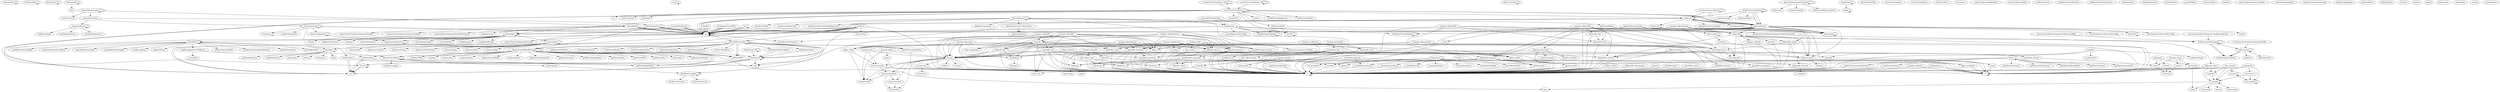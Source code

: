 /* Created by mdot for Matlab */
digraph m2html {
  IDiscreteFilter -> IDiscreteFilter;
  ILowPassFilter -> ILowPassFilter;
  IdentityFilter -> IdentityFilter;
  PIDcontroller -> PIDcontroller;
  PIDcontroller -> sizes;
  Const -> Const;
  getMappingFromIniFile -> run;
  getMappingFromIniFile -> run;
  getMappingFromIniFile -> run;
  getPlotDataNfitModel -> y;
  LowlevTauCtrlCalibrator_Proc -> LowlevTauCtrlCalibrator_Proc;
  LowlevTauCtrlCalibrator_Proc -> LowlevTauCtrlCalibrator;
  LowlevTauCtrlCalibrator_SM -> LowlevTauCtrlCalibrator_SM;
  LowlevTauCtrlCalibrator_SM -> LowlevTauCtrlCalibrator;
  RateThread_CB -> RateThread_CB;
  RateThread_CB -> RateThread;
  plotterThreadUpdateFcn -> y;
  AccelerometersCalibrator -> AccelerometersCalibrator;
  AccelerometersCalibrator -> calibrateSensors;
  AccelerometersCalibrator -> Calibrator;
  AccelerometersCalibrator -> calibrateSensors;
  AccelerometersCalibrator -> calibrateSensors;
  calibrateSensors -> run;
  calibrateSensors -> run;
  calibrateSensors -> run;
  calibrateSensors -> SensorsData;
  calibrateSensors -> accelerometersCalibratorDevConfig;
  calibrateSensors -> ellipsoid_im2ex;
  calibrateSensors -> ellipsoidfit;
  AcqSensorDataAccessor -> AcqSensorDataAccessor;
  CalibrationContextBuilder -> CalibrationContextBuilder;
  Calibrator -> calibrateSensors;
  Calibrator -> Calibrator;
  Calibrator -> getJointNamesFromUIidxes;
  Calibrator -> getOrAcquireData;
  Calibrator -> run;
  Calibrator -> runCalibratorOrDiagnosis;
  Calibrator -> calibrateSensors;
  Calibrator -> calibrateSensors;
  Calibrator -> run;
  Calibrator -> run;
  Calibrator -> SingletonP;
  run -> runCalibratorOrDiagnosis;
  Connection -> Connection;
  DataBase -> DataBase;
  DataBase -> build;
  DataBase -> getElemRowIdxList;
  DataBase -> getMultiPropList;
  DataBase -> getPropList;
  DataBase -> setProp;
  DataBase -> setPropList;
  DiagPlotFiguresHandler -> DiagPlotFiguresHandler;
  FilterContext -> FilterContext;
  FilterContext -> tuneFilter;
  tuneFilter -> sgolayfilt;
  GridGenerator -> GridGenerator;
  GridGenerator -> buildGrid;
  GridGenerator -> getMeasTagsFromPaths;
  GridGenerator -> getPathOnGrid;
  GridGenerator -> getMeasTagsFromPaths;
  GridGeneratorWOsuspend -> GridGenerator;
  GridGeneratorWOsuspend -> getMeasTagsFromPaths;
  GridGeneratorWOsuspend -> GridGeneratorWOsuspend;
  GridGeneratorWOsuspend -> getMeasTagsFromPaths;
  Init -> run;
  Init -> Init;
  Init -> run;
  Init -> run;
  JointEncodersCalibrator -> calibrateSensors;
  JointEncodersCalibrator -> Calibrator;
  JointEncodersCalibrator -> JointEncodersCalibrator;
  JointEncodersCalibrator -> calibrateSensors;
  JointEncodersCalibrator -> getOptimConfig;
  JointEncodersCalibrator -> plotJointsOffsets;
  JointEncodersCalibrator -> calibrateSensors;
  calibrateSensors -> CalibrationContextBuilder;
  calibrateSensors -> run;
  calibrateSensors -> run;
  calibrateSensors -> run;
  calibrateSensors -> SensorsData;
  calibrateSensors -> nDimGrid;
  calibrateSensors -> jointEncodersCalibratorDevConfig;
  calibrateSensors -> lengths;
  JointMotorCoupling -> JointMotorCoupling;
  JointMotorCoupling -> getMotorsFromList;
  JointMotorCoupling -> getPartsFromList;
  JointsDbase -> DataBase;
  JointsDbase -> JointsDbase;
  JointsDbase -> getAxesIdxesFromCtrlBoard;
  JointsDbase -> getCpldJointSharingIdx;
  JointsDbase -> getCpldMotorSharingIdx;
  JointsDbase -> getJMcouplingFromCtrlBoard;
  JointsDbase -> getJMcouplings;
  JointsDbase -> getJointNames;
  JointsDbase -> getJointsMaxCalibDq0;
  JointsDbase -> getMotorGearboxRatioNfullscale;
  JointsDbase -> getPartFromMotors;
  JointsDbase -> getTotalJointDoF;
  JointsDbase -> setAllJointsMaxCalibDq0;
  getJMcouplingFromCtrlBoard -> RemoteControlBoard;
  getJMcouplingFromCtrlBoard -> concatMap;
  LowlevTauCtrlCalibrator -> calibrateSensors;
  LowlevTauCtrlCalibrator -> Calibrator;
  LowlevTauCtrlCalibrator -> run;
  LowlevTauCtrlCalibrator -> calibrateSensors;
  LowlevTauCtrlCalibrator -> LowlevTauCtrlCalibrator;
  LowlevTauCtrlCalibrator -> acquire;
  LowlevTauCtrlCalibrator -> buildDataLoadingParams;
  LowlevTauCtrlCalibrator -> calibrateSensors;
  LowlevTauCtrlCalibrator -> defStatesFromDesc;
  LowlevTauCtrlCalibrator -> fit;
  LowlevTauCtrlCalibrator -> nextGroupTrans;
  LowlevTauCtrlCalibrator -> plotModel;
  LowlevTauCtrlCalibrator -> plotTrainingData;
  LowlevTauCtrlCalibrator -> promptUser;
  LowlevTauCtrlCalibrator -> run;
  LowlevTauCtrlCalibrator -> savePlot;
  LowlevTauCtrlCalibrator -> start;
  LowlevTauCtrlCalibrator -> run;
  LowlevTauCtrlCalibrator -> start;
  LowlevTauCtrlCalibrator -> RobotModel;
  calibrateSensors -> SensorsData;
  plotTrainingData -> DiagPlotFiguresHandler;
  plotTrainingData -> savePlot;
  plotTrainingData -> SensorsData;
  run -> run;
  run -> run;
  run -> run;
  run -> lowLevTauCtrlCalibratorDevConfig;
  savePlot -> savePlot;
  MotionSequencer -> run;
  MotionSequencer -> run;
  MotionSequencer -> MotionSequencer;
  MotionSequencer -> run;
  MotionSequencer -> seqMap2runner;
  MotionSequencer -> RemoteControlBoardRemapper;
  run -> AcqSensorDataAccessor;
  run -> MotorPWMcontroller;
  run -> waitMotionDone;
  MotorPWMcontroller -> plotterThreadUpdateFcn;
  MotorPWMcontroller -> JointMotorCoupling;
  MotorPWMcontroller -> start;
  MotorPWMcontroller -> MotorPWMcontroller;
  MotorPWMcontroller -> ctrllerThreadStartFcn;
  MotorPWMcontroller -> ctrllerThreadStopFcn;
  MotorPWMcontroller -> ctrllerThreadUpdateFcn;
  MotorPWMcontroller -> plotterThreadStartFcn;
  MotorPWMcontroller -> plotterThreadStopFcn;
  MotorPWMcontroller -> plotterThreadUpdateFcn;
  MotorPWMcontroller -> runPwmEmulPosCtrlMode;
  MotorPWMcontroller -> runRealtimePlotter;
  MotorPWMcontroller -> setMotorPWM;
  MotorPWMcontroller -> start;
  MotorPWMcontroller -> stop;
  MotorPWMcontroller -> switchCtrlledMotor;
  MotorPWMcontroller -> RateThread;
  MotorPWMcontroller -> RemoteControlBoardRemapper;
  MotorPWMcontroller -> setMotorPWM;
  runPwmEmulPosCtrlMode -> RateThread;
  runRealtimePidPlotter -> RateThread;
  runRealtimePlotter -> RateThread;
  MotorTransFunc -> MotorTransFunc;
  Plotter -> Plotter;
  Plotter -> plot2dDataNfittedModel;
  Plotter -> plot2funcTimeseries;
  Plotter -> plot2funcTimeseriesYY;
  Plotter -> plotFuncTimeseries;
  Plotter -> plotFuncTimeseriesNderivative;
  Plotter -> plotNFuncTimeseries;
  Plotter -> plotNanimLineTimeseries;
  Plotter -> y;
  plotFuncTimeseries -> y;
  plotFuncTimeseriesNderivative -> y;
  RateThread -> start;
  RateThread -> start;
  RateThread -> stop;
  RateThread -> RateThread;
  RateThread -> Timers;
  Regressors -> Regressors;
  Regressors -> frictionModel1Sym;
  Regressors -> frictionModel2;
  Regressors -> normalEquationAsym;
  Regressors -> pwmModel1Sym;
  Regressors -> resampleDataAsym;
  Regressors -> resampleDataModel;
  Regressors -> resampleDataSym;
  Regressors -> residuals;
  Regressors -> y;
  frictionModel1Sym -> y;
  frictionModel2 -> y;
  normalEquationAsym -> y;
  pwmModel1Sym -> y;
  residuals -> y;
  RemoteControlBoard -> RemoteControlBoard;
  RemoteControlBoard -> getCouplings;
  RemoteControlBoard -> getJointsMappedIdxes;
  RemoteControlBoard -> getRawCoupling;
  RemoteControlBoard -> getJointsMappedIdxes;
  getCouplings -> JointMotorCoupling;
  RemoteControlBoardRemapper -> setMotorPWM;
  RemoteControlBoardRemapper -> getJointsMappedIdxes;
  RemoteControlBoardRemapper -> RemoteControlBoardRemapper;
  RemoteControlBoardRemapper -> getAxes;
  RemoteControlBoardRemapper -> getEncoders;
  RemoteControlBoardRemapper -> getJointTorques;
  RemoteControlBoardRemapper -> getJointsControlMode;
  RemoteControlBoardRemapper -> getJointsMappedIdxes;
  RemoteControlBoardRemapper -> getJointsNames;
  RemoteControlBoardRemapper -> getMotorEncoderSpeeds;
  RemoteControlBoardRemapper -> getMotorEncoders;
  RemoteControlBoardRemapper -> getMotorsMappedIdxes;
  RemoteControlBoardRemapper -> getMotorsNames;
  RemoteControlBoardRemapper -> getMotorsPWM;
  RemoteControlBoardRemapper -> getMotorsPids;
  RemoteControlBoardRemapper -> open;
  RemoteControlBoardRemapper -> setEncoders;
  RemoteControlBoardRemapper -> setJointsControlMode;
  RemoteControlBoardRemapper -> setMotorPWM;
  RemoteControlBoardRemapper -> setMotorsPWM;
  RemoteControlBoardRemapper -> waitMotionDone;
  waitMotionDone -> start;
  waitMotionDone -> start;
  waitMotionDone -> stop;
  RobotModel -> JointsDbase;
  RobotModel -> RobotModel;
  RobotModel -> buildDatabase;
  RobotModel -> buildModelParams;
  RobotModel -> display;
  RobotModel -> getRobotEnvNames;
  RobotModel -> link2part;
  RobotModel -> loadCalibFromFile;
  RobotModel -> refreshModelConfig;
  RobotModel -> saveCalibToFile;
  RobotModel -> SensorsDbase;
  S -> S;
  SensorDataAcquisition -> SensorDataAcquisition;
  SensorDataAcquisition -> acquireSensorData;
  SensorDataAcquisition -> getSeqProfile;
  SensorDataAcquisition -> setValFromGrid;
  acquireSensorData -> MotionSequencer;
  acquireSensorData -> SensorDataYarpI;
  acquireSensorData -> SequenceParams;
  getSeqProfile -> run;
  getSeqProfile -> run;
  getSeqProfile -> run;
  getSeqProfile -> accelerometersCalibratorSequenceProfileWOsuspend;
  getSeqProfile -> jointsCalibratorSequenceProfileWOsuspend;
  getSeqProfile -> lowLevTauCtrlCalibratorSequenceProfile1;
  getSeqProfile -> lowLevTauCtrlCalibratorSequenceProfile2;
  SensorDataYarpI -> run;
  SensorDataYarpI -> Connection;
  SensorDataYarpI -> run;
  SensorDataYarpI -> run;
  SensorDataYarpI -> SensorDataYarpI;
  SensorDataYarpI -> waitPortOpen;
  SensorDataYarpI -> SensorLogDatabase;
  SensorDataYarpI -> yarpPortNameRules;
  waitPortOpen -> start;
  waitPortOpen -> start;
  waitPortOpen -> stop;
  SensorDiagnosis -> SensorDiagnosis;
  SensorDiagnosis -> checkAccelerometersAnysotropy;
  SensorDiagnosis -> checkSensorMeasVsEst;
  SensorDiagnosis -> checkSensorMeasVsEstAngleImprovmt;
  SensorDiagnosis -> ellipsoid_proj_distance_fromExp;
  SensorDiagnosis -> plotFittingEllipse;
  SensorDiagnosis -> plotJointTrajectories;
  SensorDiagnosis -> plotNprintDistrb;
  SensorDiagnosis -> runDiagnosis;
  SensorDiagnosis -> y;
  checkAccelerometersAnysotropy -> cellArrayOfStr2str;
  checkAccelerometersAnysotropy -> cellArrayOfStr2str;
  ellipsoid_proj_distance_fromExp -> y;
  ellipsoid_proj_distance_fromExp -> ellipsoidfit_residuals;
  plotFittingEllipse -> plot_ellipsoid;
  runDiagnosis -> CalibrationContextBuilder;
  runDiagnosis -> run;
  runDiagnosis -> DiagPlotFiguresHandler;
  runDiagnosis -> run;
  runDiagnosis -> savePlot;
  runDiagnosis -> run;
  runDiagnosis -> SensorsData;
  runDiagnosis -> sensorDiagnosisDevConfig;
  SensorLogDatabase -> AcqSensorDataAccessor;
  SensorLogDatabase -> SensorLogDatabase;
  SensorMeasurementsEstimator -> SensorMeasurementsEstimator;
  SensorMeasurementsEstimator -> addSensors;
  SensorMeasurementsEstimator -> changeFixedBase;
  SensorMeasurementsEstimator -> getEstimatedMeasurements;
  SensorsData -> SensorsData;
  loadData -> y;
  loadData -> sgolayfilt;
  loadData -> readDataDumper;
  loadData -> readStateExt;
  SensorsDbase -> DataBase;
  SensorsDbase -> SensorsDbase;
  SensorsDbase -> frame2cadType;
  SensorsDbase -> frame2hwId;
  SensorsDbase -> getSensorCadTypes;
  SensorsDbase -> getSensorFrames;
  SensorsDbase -> getSensorFullscaleGains;
  SensorsDbase -> getSensorProps;
  SensorsDbase -> getSensorlabels;
  SequenceParams -> SequenceParams;
  SequenceParams -> buildMapSequences;
  SequenceParams -> mergeMapSequences;
  SequenceParams -> seqParams2map;
  SingletonP -> SingletonP;
  Timers -> start;
  Timers -> start;
  Timers -> Timers;
  nDimGrid -> nDimGrid;
  y -> y;
  sensorSelfCalibrator -> run;
  sensorSelfCalibrator -> run;
  sensorSelfCalibrator -> run;
  sensorSelfCalibrator -> RobotModel;
  unitTests -> run;
  unitTests -> run;
  unitTests -> run;
  unitTests -> MotorPWMcontroller;
  unitTests -> RateThread;
  unitTests -> RemoteControlBoard;
  unitTests -> RemoteControlBoardRemapper;
  unitTests -> RobotModel;
  unitTests -> Timers;
  unitTests -> y;
  unitTests -> unitTestsInit;
  accelerometersCalibratorSequenceProfile -> GridGenerator;
  accelerometersCalibratorSequenceProfileWOsuspend -> GridGeneratorWOsuspend;
  gyroscopesCalibratorSequenceProfile1checkAlgo -> GridGeneratorWOsuspend;
  gyroscopesCalibratorSequenceProfile2checkCalib -> GridGeneratorWOsuspend;
  sensorSelfCalibratorInit -> savePlot;
  sensorSelfCalibratorInit -> runDiagnosis;
  Angle -> Angle;
  AngleVector -> Angle;
  AngleVector -> AngleVector;
  loadInit -> run;
  loadInit -> run;
  loadInit -> run;
  circlefit -> residuals;
  circlefit -> y;
  ellipse -> y;
  ellipse_distance -> y;
  ellipse_distance -> ellipse_im2ex;
  ellipse_distance -> quad2dproj;
  ellipse_ex2im -> imconicrotate;
  ellipse_ex2im -> imconictranslate;
  ellipse_im2ex -> S;
  ellipse_im2kepler -> S;
  ellipse_orbital -> y;
  ellipsefit -> y;
  ellipsefit -> ellipse_ex2im;
  ellipsefit -> ellipse_im2ex;
  ellipsefit -> ellipse_im2kepler;
  ellipsefit -> ellipse_kepler2im;
  ellipsefit -> ellipsefit_direct;
  ellipsefit -> ellipsefit_foot;
  ellipsefit -> imconic;
  ellipsefit -> quad2dfit_taubin;
  ellipsefit -> quad2dproj;
  ellipsefit_direct -> S;
  ellipsefit_direct -> y;
  ellipsefit_direct -> ellipsefit_robust;
  ellipsefit_foot -> y;
  ellipsefit_foot -> ellipse_im2ex;
  ellipsefit_foot -> ellipsefit;
  ellipsefit_foot -> imconic;
  ellipsefit_foot -> quad2dproj;
  ellipsefit_koopmans -> y;
  ellipsefit_koopmans -> quad2dconfit_koopmans;
  ellipsefit_koopmans -> quad2dfit_paramchk;
  ellipsoid_distance -> y;
  ellipsoid_distance -> ellipsoid_im2ex;
  ellipsoid_distance -> ellipsoidfit_residuals;
  ellipsoid_ex2im -> S;
  ellipsoid_ex2im -> y;
  ellipsoid_ex2im -> sympoly;
  ellipsoid_ex2im -> sympolys;
  ellipsoid_im2ex -> S;
  ellipsoid_im2ex -> rot2quat;
  ellipsoid_projections -> y;
  ellipsoid_projections -> imconic;
  ellipsoid_projections -> quad2d_translate;
  ellipsoid_projections -> quad3d_center;
  ellipsoid_projections -> quad3d_translate;
  ellipsoidfit -> S;
  ellipsoidfit -> y;
  ellipsoidfit -> ellipsoid_ex2im;
  ellipsoidfit -> ellipsoid_im2ex;
  ellipsoidfit -> ellipsoidfit_residuals;
  ellipsoidfit -> ellipsoidfit_simple;
  ellipsoidfit -> example_ellipsoid;
  ellipsoidfit -> plot_ellipsoid;
  ellipsoidfit -> quat2rot;
  ellipsoidfit_aml -> y;
  ellipsoidfit_aml -> ellipsoidfit_direct;
  ellipsoidfit_direct -> S;
  ellipsoidfit_direct -> y;
  ellipsoidfit_direct -> gsvd_min;
  ellipsoidfit_direct -> plot_ellipsoid_im;
  ellipsoidfit_iterative -> is_ellipsoid;
  ellipsoidfit_koopmans -> y;
  ellipsoidfit_koopmans -> ellipsoidfit_iterative;
  ellipsoidfit_koopmans -> mpolyeig;
  ellipsoidfit_koopmans -> mpolyval;
  ellipsoidfit_koopmans -> quad3dcovpoly;
  ellipsoidfit_koopmans -> quad3dfit_paramchk;
  ellipsoidfit_leastsquares -> y;
  ellipsoidfit_residuals -> y;
  ellipsoidfit_simple -> S;
  ellipsoidfit_simple -> y;
  ellipsoidfit_simple -> ellipsoidfit_iterative;
  ellipsoidfit_simple -> plot_ellipsoid_im;
  ellipsoidsym -> S;
  ellipsoidsym -> y;
  example_conic -> imconic;
  example_conic -> imconicrotate;
  example_conic -> imconictranslate;
  example_ellipsefit1 -> stop;
  example_ellipsefit1 -> y;
  example_ellipsefit1 -> ellipse;
  example_ellipsefit1 -> ellipse_kepler2im;
  example_ellipsefit1 -> ellipsefit;
  example_ellipsefit1 -> ellipsefit_direct;
  example_ellipsefit1 -> ellipsefit_foot;
  example_ellipsefit1 -> ellipsefit_koopmans;
  example_ellipsefit1 -> imconic;
  example_ellipsefit1 -> quad2dfit_cals;
  example_ellipsefit1 -> quad2dfit_taubin;
  example_ellipsefit2 -> y;
  example_ellipsefit2 -> ellipse;
  example_ellipsefit2 -> ellipsefit;
  example_ellipsefit2 -> imconic;
  example_ellipsefit2 -> quad2dfit_cals;
  example_ellipsefit2 -> quad2dfit_koopmans;
  example_ellipsefitnoise -> ellipse;
  example_ellipsefitnoise -> ellipse_ex2im;
  example_ellipsefitnoise -> ellipsefit_direct;
  example_ellipsefitnoise -> imconic;
  example_ellipsefitnoise -> quad2dfit_koopmans;
  example_ellipsefitsector -> y;
  example_ellipsefitsector -> ellipse;
  example_ellipsefitsector -> ellipse_ex2im;
  example_ellipsefitsector -> ellipsefit;
  example_ellipsefitsector -> ellipsefit_direct;
  example_ellipsefitsector -> ellipsefit_koopmans;
  example_ellipsefitsector -> imconic;
  example_ellipsefitsector -> quad2dfit_hyperaccurate;
  example_ellipsenormfit -> y;
  example_ellipsenormfit -> ellipse;
  example_ellipsenormfit -> imconic;
  example_ellipsenormfit -> quad2dfit_koopmans;
  example_ellipsenormfit -> quad2dfit_leastsquares;
  example_ellipsenormfit -> quad2dfit_lsnormal;
  example_ellipseproj -> y;
  example_ellipseproj -> ellipse;
  example_ellipseproj -> ellipse_ex2im;
  example_ellipseproj -> imconic;
  example_ellipseproj -> quad2dproj;
  example_ellipsoid -> y;
  example_ellipsoid -> ellipsoidfit;
  example_ellipsoidcomp -> y;
  example_ellipsoidcomp -> ellipsoid_im2ex;
  example_ellipsoidcomp -> ellipsoidfit;
  example_ellipsoidcomp -> ellipsoidfit_koopmans;
  example_ellipsoidcomp -> ellipsoidfit_simple;
  example_ellipsoidcomp -> plot_ellipsoid_im;
  example_ellipsoidfit1 -> y;
  example_ellipsoidfit1 -> ellipsoid_im2ex;
  example_ellipsoidfit1 -> ellipsoid_projections;
  example_ellipsoidfit1 -> ellipsoidfit;
  example_ellipsoidfit1 -> ellipsoidfit_aml;
  example_ellipsoidfit1 -> ellipsoidfit_direct;
  example_ellipsoidfit1 -> ellipsoidfit_koopmans;
  example_ellipsoidfit1 -> ellipsoidfit_residuals;
  example_ellipsoidfit1 -> plot_ellipsoid_im;
  example_ellipsoidfit1 -> rot3d;
  example_ellipsoidfit2 -> y;
  example_ellipsoidfit2 -> ellipsoidfit;
  example_ellipsoidfit2 -> ellipsoidfit_direct;
  example_ellipsoidfit2 -> ellipsoidfit_koopmans;
  example_ellipsoidfit2 -> plot_ellipsoid_im;
  example_kcrlb -> S;
  example_kcrlb -> y;
  example_kcrlb -> ellipse;
  example_kcrlb -> ellipse_ex2im;
  example_kcrlb -> ellipsefit_direct;
  example_kcrlb -> ellipsefit_koopmans;
  example_kcrlb -> imconic;
  example_kcrlb -> is_ellipse;
  example_kcrlb -> plot_results;
  example_kcrlb -> quad2dfit_hyperaccurate;
  example_kcrlb -> quad2dfit_taubin;
  example_parabolafit -> y;
  example_parabolafit -> parabolafit_cals;
  example_parabolafit -> parabolafit_direct;
  example_planefit -> y;
  example_planefit -> planefit;
  example_planefit -> plotconvhull;
  example_pqdist -> imconic;
  example_pqdist -> imconicrotate;
  example_pqdist -> pqdist;
  example_quad2dcomp -> y;
  example_quad2dcomp -> ellipsefit_direct;
  example_quad2dcomp -> ellipsefit_koopmans;
  example_quad2dcomp -> imconic;
  example_quad2dcomp -> is_ellipse;
  example_quad2dcomp -> quad2dfit_hyperaccurate;
  example_quad2dcomp -> quad2dfit_koopmans;
  example_quad2dcomp -> quad2dfit_taubin;
  example_quad2dcon -> y;
  example_quad2dcon -> imconic;
  example_quad2dcon -> parabolafit_direct;
  example_quad2dcon -> quad2dconfit_koopmans;
  example_spherefit -> y;
  example_spherefit -> plot_sphere_part;
  example_spherefit -> spherefit;
  example_symm -> sym2matlab;
  example_symm -> symm;
  example_symm -> symms;
  imconic -> y;
  imconic -> imconicdiscr;
  imconic -> imconicisect;
  imconic -> imconicrotate;
  imconic -> imconicrotation;
  imconic -> imconictranslate;
  imconic -> imconictranslation;
  imconic -> intfilter;
  imconic -> transrot;
  imconicisect -> y;
  imconicisect -> invtransrot;
  imconicrotation -> imconicdiscr;
  imconictranslate -> y;
  imconictranslate -> imconictranslation;
  imconictranslation -> imconicdiscr;
  imconictranslation -> imconicrotate;
  imconictranslation -> imconicrotation;
  lineclip -> y;
  mpolyeig -> eigsm;
  mpolyeig -> mpolycomp;
  nntrifaces -> y;
  parabolafit_cals -> y;
  parabolafit_cals -> mpolyeig;
  parabolafit_cals -> parabolafit_directm;
  parabolafit_cals -> quad2dcovred;
  parabolafit_cals -> quad2dfit_paramchk;
  parabolafit_direct -> y;
  parabolafit_direct -> parabolafit_directm;
  parabolafit_directm -> symm;
  planefit -> y;
  planefit -> gsvd_min;
  plot_ellipsoid -> y;
  plot_ellipsoid_im -> y;
  plot_ellipsoid_im -> ellipsoid_im2ex;
  plot_ellipsoid_im -> ellipsoidfit_residuals;
  plot_ellipsoid_im -> plot_ellipsoid;
  plot_ellipsoid_im -> plot_ellipsoid_part;
  plot_ellipsoid_part -> y;
  plot_ellipsoid_part -> nntrifaces;
  plot_ellipsoid_part -> sphere_gd;
  plot_sphere_part -> y;
  plot_sphere_part -> nntrifaces;
  plot_sphere_part -> sphere_gd;
  plotconvhull -> y;
  pqdist -> y;
  pqdistpoly -> sym2matlab;
  pqdistpoly -> symm;
  pqdistpoly -> symmd;
  quad2d_similarity -> S;
  quad2d_similarity -> y;
  quad2dconfit_koopmans -> y;
  quad2dconfit_koopmans -> ellipsefit_robust;
  quad2dconfit_koopmans -> mpolyeig;
  quad2dconfit_koopmans -> mpolyval;
  quad2dconfit_koopmans -> quad2dcov;
  quad2dcov -> y;
  quad2dcovred -> y;
  quad2dfit_cals -> S;
  quad2dfit_cals -> y;
  quad2dfit_cals -> gsvd_min;
  quad2dfit_cals -> imconic;
  quad2dfit_cals -> mpolyeig;
  quad2dfit_cals -> quad2dcov;
  quad2dfit_cals -> quad2dfit_paramchk;
  quad2dfit_hyperaccurate -> y;
  quad2dfit_koopmans -> y;
  quad2dfit_koopmans -> imconic;
  quad2dfit_koopmans -> mpolyeig;
  quad2dfit_koopmans -> quad2dcov;
  quad2dfit_koopmans -> quad2dfit_paramchk;
  quad2dfit_leastsquares -> S;
  quad2dfit_leastsquares -> y;
  quad2dfit_lsnormal -> y;
  quad2dfit_paramchk -> y;
  quad2dfit_taubin -> y;
  quad2dproj -> ellipseproj;
  quad3d_center -> y;
  quad3dcovmat -> y;
  quad3dcovpoly -> y;
  quad3dfit_koopmans -> y;
  quad3dfit_koopmans -> mpolyeig;
  quad3dfit_koopmans -> quad3dcovpoly;
  quad3dfit_koopmans -> quad3dfit_paramchk;
  quad3dfit_paramchk -> y;
  quad3dfit_taubin -> y;
  quadmake -> y;
  quadmake -> symcrosscov;
  quadmake -> sympoly;
  quadmake -> symvariable;
  quat2rot -> y;
  rot3d -> y;
  sphere_gd -> y;
  spherefit -> residuals;
  spherefit -> y;
  spherefit -> sphere_gd;
  sym2matlab -> strjoin;
  symcrosscov -> sympoly;
  symcrosscov -> symvariable;
  symm -> S;
  symm -> symmvars;
  symmd -> S;
  symmd -> symmvars;
  symms -> S;
  symms -> symmvars;
  sympoly -> open;
  sympoly -> latexgreek;
  sympoly -> merge;
  sympoly -> num2string;
  sympoly -> strjoin;
  sympoly -> sympoly;
  sympolys -> sympoly;
  symvard -> symvard;
  symvard -> symvariable;
  symvariable -> symvariable;
  test_sympoly -> y;
  test_sympoly -> sympoly;
  test_sympoly -> sympolys;
  test_sympoly -> symvard;
  sgolay -> S;
  sgolayfilt -> y;
  sgolayfilt -> sgolay;
  sgolayFiltParamsTuning -> FilterContext;
  sgolayFiltParamsTuning -> SensorsData;
  sgolayFiltParamsTuning -> y;

  IDiscreteFilter [URL="src/+DSP/@IDiscreteFilter/IDiscreteFilter.html"];
  ILowPassFilter [URL="src/+DSP/@ILowPassFilter/ILowPassFilter.html"];
  IdentityFilter [URL="src/+DSP/@IdentityFilter/IdentityFilter.html"];
  PIDcontroller [URL="src/+DSP/@PIDcontroller/PIDcontroller.html"];
  generateDocHTML [URL="src/+Doc/generateDocHTML.html"];
  convertFromDegrees [URL="src/+Math/convertFromDegrees.html"];
  convertFromRadians [URL="src/+Math/convertFromRadians.html"];
  firstOrderDeriv [URL="src/+MathUtils/firstOrderDeriv.html"];
  Const [URL="src/+System/Const.html"];
  clearTimers [URL="src/+System/clearTimers.html"];
  cellArrayOfStr2str [URL="src/+UI/cellArrayOfStr2str.html"];
  convertCalibrationMap2table [URL="src/+UI/convertCalibrationMap2table.html"];
  convertCellArray2table [URL="src/+UI/convertCellArray2table.html"];
  getMappingFromIniFile [URL="src/+UI/getMappingFromIniFile.html"];
  getPlotDataNfitModel [URL="src/+UI/getPlotDataNfitModel.html"];
  LowlevTauCtrlCalibrator_Proc [URL="src/+UT/@LowlevTauCtrlCalibrator_Proc/LowlevTauCtrlCalibrator_Proc.html"];
  LowlevTauCtrlCalibrator_SM [URL="src/+UT/@LowlevTauCtrlCalibrator_SM/LowlevTauCtrlCalibrator_SM.html"];
  RateThread_CB [URL="src/+UT/@RateThread_CB/RateThread_CB.html"];
  plotterThreadUpdateFcn [URL="src/+UT/plotterThreadUpdateFcn.html"];
  testRateFunction [URL="src/+UT/testRateFunction.html"];
  AccelerometersCalibrator [URL="src/@AccelerometersCalibrator/AccelerometersCalibrator.html"];
  calibrateSensors [URL="src/@AccelerometersCalibrator/calibrateSensors.html"];
  AcqSensorDataAccessor [URL="src/@AcqSensorDataAccessor/AcqSensorDataAccessor.html"];
  CalibrationContextBuilder [URL="src/@CalibrationContextBuilder/CalibrationContextBuilder.html"];
  Calibrator [URL="src/@Calibrator/Calibrator.html"];
  getJointNamesFromUIidxes [URL="src/@Calibrator/getJointNamesFromUIidxes.html"];
  getOrAcquireData [URL="src/@Calibrator/getOrAcquireData.html"];
  run [URL="src/@Calibrator/run.html"];
  runCalibratorOrDiagnosis [URL="src/@Calibrator/runCalibratorOrDiagnosis.html"];
  Connection [URL="src/@Connection/Connection.html"];
  DataBase [URL="src/@DataBase/DataBase.html"];
  build [URL="src/@DataBase/build.html"];
  getElemRowIdxList [URL="src/@DataBase/getElemRowIdxList.html"];
  getMultiPropList [URL="src/@DataBase/getMultiPropList.html"];
  getPropList [URL="src/@DataBase/getPropList.html"];
  setProp [URL="src/@DataBase/setProp.html"];
  setPropList [URL="src/@DataBase/setPropList.html"];
  DiagPlotFiguresHandler [URL="src/@DiagPlotFiguresHandler/DiagPlotFiguresHandler.html"];
  FilterContext [URL="src/@FilterContext/FilterContext.html"];
  tuneFilter [URL="src/@FilterContext/tuneFilter.html"];
  GridGenerator [URL="src/@GridGenerator/GridGenerator.html"];
  buildGrid [URL="src/@GridGenerator/buildGrid.html"];
  getMeasTagsFromPaths [URL="src/@GridGenerator/getMeasTagsFromPaths.html"];
  getPathOnGrid [URL="src/@GridGenerator/getPathOnGrid.html"];
  GridGeneratorWOsuspend [URL="src/@GridGeneratorWOsuspend/GridGeneratorWOsuspend.html"];
  getMeasTagsFromPaths [URL="src/@GridGeneratorWOsuspend/getMeasTagsFromPaths.html"];
  Init [URL="src/@Init/Init.html"];
  JointEncodersCalibrator [URL="src/@JointEncodersCalibrator/JointEncodersCalibrator.html"];
  calibrateSensors [URL="src/@JointEncodersCalibrator/calibrateSensors.html"];
  getOptimConfig [URL="src/@JointEncodersCalibrator/getOptimConfig.html"];
  plotJointsOffsets [URL="src/@JointEncodersCalibrator/plotJointsOffsets.html"];
  JointMotorCoupling [URL="src/@JointMotorCoupling/JointMotorCoupling.html"];
  getMotorsFromList [URL="src/@JointMotorCoupling/getMotorsFromList.html"];
  getPartsFromList [URL="src/@JointMotorCoupling/getPartsFromList.html"];
  JointsDbase [URL="src/@JointsDbase/JointsDbase.html"];
  getAxesIdxesFromCtrlBoard [URL="src/@JointsDbase/getAxesIdxesFromCtrlBoard.html"];
  getCpldJointSharingIdx [URL="src/@JointsDbase/getCpldJointSharingIdx.html"];
  getCpldMotorSharingIdx [URL="src/@JointsDbase/getCpldMotorSharingIdx.html"];
  getJMcouplingFromCtrlBoard [URL="src/@JointsDbase/getJMcouplingFromCtrlBoard.html"];
  getJMcouplings [URL="src/@JointsDbase/getJMcouplings.html"];
  getJointNames [URL="src/@JointsDbase/getJointNames.html"];
  getJointsMaxCalibDq0 [URL="src/@JointsDbase/getJointsMaxCalibDq0.html"];
  getMotorGearboxRatioNfullscale [URL="src/@JointsDbase/getMotorGearboxRatioNfullscale.html"];
  getPartFromMotors [URL="src/@JointsDbase/getPartFromMotors.html"];
  getTotalJointDoF [URL="src/@JointsDbase/getTotalJointDoF.html"];
  setAllJointsMaxCalibDq0 [URL="src/@JointsDbase/setAllJointsMaxCalibDq0.html"];
  LowlevTauCtrlCalibrator [URL="src/@LowlevTauCtrlCalibrator/LowlevTauCtrlCalibrator.html"];
  acquire [URL="src/@LowlevTauCtrlCalibrator/acquire.html"];
  buildDataLoadingParams [URL="src/@LowlevTauCtrlCalibrator/buildDataLoadingParams.html"];
  calibrateSensors [URL="src/@LowlevTauCtrlCalibrator/calibrateSensors.html"];
  defStatesFromDesc [URL="src/@LowlevTauCtrlCalibrator/defStatesFromDesc.html"];
  fit [URL="src/@LowlevTauCtrlCalibrator/fit.html"];
  nextGroupTrans [URL="src/@LowlevTauCtrlCalibrator/nextGroupTrans.html"];
  plotModel [URL="src/@LowlevTauCtrlCalibrator/plotModel.html"];
  plotTrainingData [URL="src/@LowlevTauCtrlCalibrator/plotTrainingData.html"];
  promptUser [URL="src/@LowlevTauCtrlCalibrator/promptUser.html"];
  run [URL="src/@LowlevTauCtrlCalibrator/run.html"];
  savePlot [URL="src/@LowlevTauCtrlCalibrator/savePlot.html"];
  start [URL="src/@LowlevTauCtrlCalibrator/start.html"];
  MotionSequencer [URL="src/@MotionSequencer/MotionSequencer.html"];
  run [URL="src/@MotionSequencer/run.html"];
  seqMap2runner [URL="src/@MotionSequencer/seqMap2runner.html"];
  MotorPWMcontroller [URL="src/@MotorPWMcontroller/MotorPWMcontroller.html"];
  ctrllerThreadStartFcn [URL="src/@MotorPWMcontroller/ctrllerThreadStartFcn.html"];
  ctrllerThreadStopFcn [URL="src/@MotorPWMcontroller/ctrllerThreadStopFcn.html"];
  ctrllerThreadUpdateFcn [URL="src/@MotorPWMcontroller/ctrllerThreadUpdateFcn.html"];
  pidPlotterThreadStartFcn [URL="src/@MotorPWMcontroller/pidPlotterThreadStartFcn.html"];
  pidPlotterThreadUpdateFcn [URL="src/@MotorPWMcontroller/pidPlotterThreadUpdateFcn.html"];
  plotterThreadStartFcn [URL="src/@MotorPWMcontroller/plotterThreadStartFcn.html"];
  plotterThreadStopFcn [URL="src/@MotorPWMcontroller/plotterThreadStopFcn.html"];
  plotterThreadUpdateFcn [URL="src/@MotorPWMcontroller/plotterThreadUpdateFcn.html"];
  runPwmEmulPosCtrlMode [URL="src/@MotorPWMcontroller/runPwmEmulPosCtrlMode.html"];
  runRealtimePidPlotter [URL="src/@MotorPWMcontroller/runRealtimePidPlotter.html"];
  runRealtimePlotter [URL="src/@MotorPWMcontroller/runRealtimePlotter.html"];
  setMotorPWM [URL="src/@MotorPWMcontroller/setMotorPWM.html"];
  start [URL="src/@MotorPWMcontroller/start.html"];
  stop [URL="src/@MotorPWMcontroller/stop.html"];
  switchCtrlledMotor [URL="src/@MotorPWMcontroller/switchCtrlledMotor.html"];
  MotorTransFunc [URL="src/@MotorTransFunc/MotorTransFunc.html"];
  Plotter [URL="src/@Plotter/Plotter.html"];
  plot2dDataNfittedModel [URL="src/@Plotter/plot2dDataNfittedModel.html"];
  plot2funcTimeseries [URL="src/@Plotter/plot2funcTimeseries.html"];
  plot2funcTimeseriesYY [URL="src/@Plotter/plot2funcTimeseriesYY.html"];
  plotFuncTimeseries [URL="src/@Plotter/plotFuncTimeseries.html"];
  plotFuncTimeseriesNderivative [URL="src/@Plotter/plotFuncTimeseriesNderivative.html"];
  plotNFuncTimeseries [URL="src/@Plotter/plotNFuncTimeseries.html"];
  plotNanimLineTimeseries [URL="src/@Plotter/plotNanimLineTimeseries.html"];
  RateThread [URL="src/@RateThread/RateThread.html"];
  Regressors [URL="src/@Regressors/Regressors.html"];
  frictionModel1Sym [URL="src/@Regressors/frictionModel1Sym.html"];
  frictionModel2 [URL="src/@Regressors/frictionModel2.html"];
  normalEquationAsym [URL="src/@Regressors/normalEquationAsym.html"];
  pwmModel1Sym [URL="src/@Regressors/pwmModel1Sym.html"];
  resampleDataAsym [URL="src/@Regressors/resampleDataAsym.html"];
  resampleDataModel [URL="src/@Regressors/resampleDataModel.html"];
  resampleDataSym [URL="src/@Regressors/resampleDataSym.html"];
  residuals [URL="src/@Regressors/residuals.html"];
  RemoteControlBoard [URL="src/@RemoteControlBoard/RemoteControlBoard.html"];
  getCouplings [URL="src/@RemoteControlBoard/getCouplings.html"];
  getJointsMappedIdxes [URL="src/@RemoteControlBoard/getJointsMappedIdxes.html"];
  getRawCoupling [URL="src/@RemoteControlBoard/getRawCoupling.html"];
  RemoteControlBoardRemapper [URL="src/@RemoteControlBoardRemapper/RemoteControlBoardRemapper.html"];
  getAxes [URL="src/@RemoteControlBoardRemapper/getAxes.html"];
  getEncoders [URL="src/@RemoteControlBoardRemapper/getEncoders.html"];
  getJointTorques [URL="src/@RemoteControlBoardRemapper/getJointTorques.html"];
  getJointsControlMode [URL="src/@RemoteControlBoardRemapper/getJointsControlMode.html"];
  getJointsMappedIdxes [URL="src/@RemoteControlBoardRemapper/getJointsMappedIdxes.html"];
  getJointsNames [URL="src/@RemoteControlBoardRemapper/getJointsNames.html"];
  getMotorEncoderSpeeds [URL="src/@RemoteControlBoardRemapper/getMotorEncoderSpeeds.html"];
  getMotorEncoders [URL="src/@RemoteControlBoardRemapper/getMotorEncoders.html"];
  getMotorsMappedIdxes [URL="src/@RemoteControlBoardRemapper/getMotorsMappedIdxes.html"];
  getMotorsNames [URL="src/@RemoteControlBoardRemapper/getMotorsNames.html"];
  getMotorsPWM [URL="src/@RemoteControlBoardRemapper/getMotorsPWM.html"];
  getMotorsPids [URL="src/@RemoteControlBoardRemapper/getMotorsPids.html"];
  open [URL="src/@RemoteControlBoardRemapper/open.html"];
  setEncoders [URL="src/@RemoteControlBoardRemapper/setEncoders.html"];
  setJointsControlMode [URL="src/@RemoteControlBoardRemapper/setJointsControlMode.html"];
  setMotorPWM [URL="src/@RemoteControlBoardRemapper/setMotorPWM.html"];
  setMotorsPWM [URL="src/@RemoteControlBoardRemapper/setMotorsPWM.html"];
  waitMotionDone [URL="src/@RemoteControlBoardRemapper/waitMotionDone.html"];
  RobotModel [URL="src/@RobotModel/RobotModel.html"];
  buildDatabase [URL="src/@RobotModel/buildDatabase.html"];
  buildModelParams [URL="src/@RobotModel/buildModelParams.html"];
  display [URL="src/@RobotModel/display.html"];
  getRobotEnvNames [URL="src/@RobotModel/getRobotEnvNames.html"];
  link2part [URL="src/@RobotModel/link2part.html"];
  loadCalibFromFile [URL="src/@RobotModel/loadCalibFromFile.html"];
  refreshModelConfig [URL="src/@RobotModel/refreshModelConfig.html"];
  saveCalibToFile [URL="src/@RobotModel/saveCalibToFile.html"];
  S [URL="src/@S/S.html"];
  SensorDataAcquisition [URL="src/@SensorDataAcquisition/SensorDataAcquisition.html"];
  acquireSensorData [URL="src/@SensorDataAcquisition/acquireSensorData.html"];
  getSeqProfile [URL="src/@SensorDataAcquisition/getSeqProfile.html"];
  setValFromGrid [URL="src/@SensorDataAcquisition/setValFromGrid.html"];
  SensorDataYarpI [URL="src/@SensorDataYarpI/SensorDataYarpI.html"];
  waitPortOpen [URL="src/@SensorDataYarpI/waitPortOpen.html"];
  SensorDiagnosis [URL="src/@SensorDiagnosis/SensorDiagnosis.html"];
  checkAccelerometersAnysotropy [URL="src/@SensorDiagnosis/checkAccelerometersAnysotropy.html"];
  checkSensorMeasVsEst [URL="src/@SensorDiagnosis/checkSensorMeasVsEst.html"];
  checkSensorMeasVsEstAngleImprovmt [URL="src/@SensorDiagnosis/checkSensorMeasVsEstAngleImprovmt.html"];
  ellipsoid_proj_distance_fromExp [URL="src/@SensorDiagnosis/ellipsoid_proj_distance_fromExp.html"];
  plotFittingEllipse [URL="src/@SensorDiagnosis/plotFittingEllipse.html"];
  plotJointTrajectories [URL="src/@SensorDiagnosis/plotJointTrajectories.html"];
  plotNprintDistrb [URL="src/@SensorDiagnosis/plotNprintDistrb.html"];
  runDiagnosis [URL="src/@SensorDiagnosis/runDiagnosis.html"];
  SensorLogDatabase [URL="src/@SensorLogDatabase/SensorLogDatabase.html"];
  SensorMeasurementsEstimator [URL="src/@SensorMeasurementsEstimator/SensorMeasurementsEstimator.html"];
  addSensors [URL="src/@SensorMeasurementsEstimator/addSensors.html"];
  changeFixedBase [URL="src/@SensorMeasurementsEstimator/changeFixedBase.html"];
  getEstimatedMeasurements [URL="src/@SensorMeasurementsEstimator/getEstimatedMeasurements.html"];
  SensorsData [URL="src/@SensorsData/SensorsData.html"];
  addSensToData [URL="src/@SensorsData/addSensToData.html"];
  buildInputDataSet [URL="src/@SensorsData/buildInputDataSet.html"];
  loadData [URL="src/@SensorsData/loadData.html"];
  parseIMUdata [URL="src/@SensorsData/parseIMUdata.html"];
  parseMTBdata [URL="src/@SensorsData/parseMTBdata.html"];
  SensorsDbase [URL="src/@SensorsDbase/SensorsDbase.html"];
  frame2cadType [URL="src/@SensorsDbase/frame2cadType.html"];
  frame2hwId [URL="src/@SensorsDbase/frame2hwId.html"];
  getSensorCadTypes [URL="src/@SensorsDbase/getSensorCadTypes.html"];
  getSensorFrames [URL="src/@SensorsDbase/getSensorFrames.html"];
  getSensorFullscaleGains [URL="src/@SensorsDbase/getSensorFullscaleGains.html"];
  getSensorProps [URL="src/@SensorsDbase/getSensorProps.html"];
  getSensorlabels [URL="src/@SensorsDbase/getSensorlabels.html"];
  SequenceParams [URL="src/@SequenceParams/SequenceParams.html"];
  buildMapSequences [URL="src/@SequenceParams/buildMapSequences.html"];
  mergeMapSequences [URL="src/@SequenceParams/mergeMapSequences.html"];
  seqParams2map [URL="src/@SequenceParams/seqParams2map.html"];
  SingletonP [URL="src/@SingletonP/SingletonP.html"];
  Timers [URL="src/@Timers/Timers.html"];
  nDimGrid [URL="src/@nDimGrid/nDimGrid.html"];
  y [URL="src/@y/y.html"];
  generatePaths [URL="src/app/generatePaths.html"];
  resetMex [URL="src/app/resetMex.html"];
  sensorSelfCalibrator [URL="src/app/sensorSelfCalibrator.html"];
  unitTests [URL="src/app/unitTests.html"];
  unitTestsInit [URL="src/app/unitTestsInit.html"];
  accelerometersCalibratorDevConfig [URL="src/conf/advanced/accelerometersCalibratorDevConfig.html"];
  accelerometersCalibratorSequenceProfile [URL="src/conf/advanced/accelerometersCalibratorSequenceProfile.html"];
  accelerometersCalibratorSequenceProfileWOsuspend [URL="src/conf/advanced/accelerometersCalibratorSequenceProfileWOsuspend.html"];
  gyroscopesCalibratorSequenceProfile1checkAlgo [URL="src/conf/advanced/gyroscopesCalibratorSequenceProfile1checkAlgo.html"];
  gyroscopesCalibratorSequenceProfile2checkCalib [URL="src/conf/advanced/gyroscopesCalibratorSequenceProfile2checkCalib.html"];
  jointEncodersCalibratorDevConfig [URL="src/conf/advanced/jointEncodersCalibratorDevConfig.html"];
  jointsCalibratorSequenceProfile [URL="src/conf/advanced/jointsCalibratorSequenceProfile.html"];
  jointsCalibratorSequenceProfileWOsuspend [URL="src/conf/advanced/jointsCalibratorSequenceProfileWOsuspend.html"];
  lowLevTauCtrlCalibratorDevConfig [URL="src/conf/advanced/lowLevTauCtrlCalibratorDevConfig.html"];
  lowLevTauCtrlCalibratorSequenceProfile1 [URL="src/conf/advanced/lowLevTauCtrlCalibratorSequenceProfile1.html"];
  lowLevTauCtrlCalibratorSequenceProfile2 [URL="src/conf/advanced/lowLevTauCtrlCalibratorSequenceProfile2.html"];
  sensorDiagnosisDevConfig [URL="src/conf/advanced/sensorDiagnosisDevConfig.html"];
  robotNameMappingIni [URL="src/conf/robotNameMappingIni.html"];
  sensorSelfCalibratorInit [URL="src/conf/sensorSelfCalibratorInit.html"];
  hardwareMechanicalsConfig [URL="src/models/iCubGenova04/hardwareMechanicalsConfig.html"];
  link2partMappingIni [URL="src/models/iCubGenova04/link2partMappingIni.html"];
  yarpPortNameRules [URL="src/models/iCubGenova04/yarpPortNameRules.html"];
  Angle [URL="src/utils/Angle.html"];
  AngleVector [URL="src/utils/AngleVector.html"];
  cellArrayOfStr2str [URL="src/utils/cellArrayOfStr2str.html"];
  concatMap [URL="src/utils/concatMap.html"];
  genNewOffsets [URL="src/utils/genNewOffsets.html"];
  lengths [URL="src/utils/lengths.html"];
  linAng2AngLin [URL="src/utils/linAng2AngLin.html"];
  loadInit [URL="src/utils/loadInit.html"];
  Contents [URL="src/utils/quadfit/Contents.html"];
  ang2rot [URL="src/utils/quadfit/ang2rot.html"];
  circlefit [URL="src/utils/quadfit/circlefit.html"];
  eigsm [URL="src/utils/quadfit/eigsm.html"];
  ellipse [URL="src/utils/quadfit/ellipse.html"];
  ellipse_distance [URL="src/utils/quadfit/ellipse_distance.html"];
  ellipse_ex2im [URL="src/utils/quadfit/ellipse_ex2im.html"];
  ellipse_im2ex [URL="src/utils/quadfit/ellipse_im2ex.html"];
  ellipse_im2kepler [URL="src/utils/quadfit/ellipse_im2kepler.html"];
  ellipse_kepler2im [URL="src/utils/quadfit/ellipse_kepler2im.html"];
  ellipse_orbital [URL="src/utils/quadfit/ellipse_orbital.html"];
  ellipsefit [URL="src/utils/quadfit/ellipsefit.html"];
  ellipsefit_direct [URL="src/utils/quadfit/ellipsefit_direct.html"];
  ellipsefit_foot [URL="src/utils/quadfit/ellipsefit_foot.html"];
  ellipsefit_koopmans [URL="src/utils/quadfit/ellipsefit_koopmans.html"];
  ellipsefit_robust [URL="src/utils/quadfit/ellipsefit_robust.html"];
  ellipseproj [URL="src/utils/quadfit/ellipseproj.html"];
  ellipsoid_distance [URL="src/utils/quadfit/ellipsoid_distance.html"];
  ellipsoid_ex2im [URL="src/utils/quadfit/ellipsoid_ex2im.html"];
  ellipsoid_im2ex [URL="src/utils/quadfit/ellipsoid_im2ex.html"];
  ellipsoid_projections [URL="src/utils/quadfit/ellipsoid_projections.html"];
  ellipsoidfit [URL="src/utils/quadfit/ellipsoidfit.html"];
  ellipsoidfit_aml [URL="src/utils/quadfit/ellipsoidfit_aml.html"];
  ellipsoidfit_direct [URL="src/utils/quadfit/ellipsoidfit_direct.html"];
  ellipsoidfit_iterative [URL="src/utils/quadfit/ellipsoidfit_iterative.html"];
  ellipsoidfit_koopmans [URL="src/utils/quadfit/ellipsoidfit_koopmans.html"];
  ellipsoidfit_leastsquares [URL="src/utils/quadfit/ellipsoidfit_leastsquares.html"];
  ellipsoidfit_residuals [URL="src/utils/quadfit/ellipsoidfit_residuals.html"];
  ellipsoidfit_simple [URL="src/utils/quadfit/ellipsoidfit_simple.html"];
  ellipsoidsym [URL="src/utils/quadfit/ellipsoidsym.html"];
  example_conic [URL="src/utils/quadfit/example_conic.html"];
  example_ellipsefit1 [URL="src/utils/quadfit/example_ellipsefit1.html"];
  example_ellipsefit2 [URL="src/utils/quadfit/example_ellipsefit2.html"];
  example_ellipsefitnoise [URL="src/utils/quadfit/example_ellipsefitnoise.html"];
  example_ellipsefitsector [URL="src/utils/quadfit/example_ellipsefitsector.html"];
  example_ellipsenormfit [URL="src/utils/quadfit/example_ellipsenormfit.html"];
  example_ellipseproj [URL="src/utils/quadfit/example_ellipseproj.html"];
  example_ellipsoid [URL="src/utils/quadfit/example_ellipsoid.html"];
  example_ellipsoidcomp [URL="src/utils/quadfit/example_ellipsoidcomp.html"];
  example_ellipsoidfit1 [URL="src/utils/quadfit/example_ellipsoidfit1.html"];
  example_ellipsoidfit2 [URL="src/utils/quadfit/example_ellipsoidfit2.html"];
  example_kcrlb [URL="src/utils/quadfit/example_kcrlb.html"];
  example_parabolafit [URL="src/utils/quadfit/example_parabolafit.html"];
  example_planefit [URL="src/utils/quadfit/example_planefit.html"];
  example_pqdist [URL="src/utils/quadfit/example_pqdist.html"];
  example_quad2dcomp [URL="src/utils/quadfit/example_quad2dcomp.html"];
  example_quad2dcon [URL="src/utils/quadfit/example_quad2dcon.html"];
  example_spherefit [URL="src/utils/quadfit/example_spherefit.html"];
  example_symm [URL="src/utils/quadfit/example_symm.html"];
  gsvd_min [URL="src/utils/quadfit/gsvd_min.html"];
  imconic [URL="src/utils/quadfit/imconic.html"];
  imconicdiscr [URL="src/utils/quadfit/imconicdiscr.html"];
  imconicisect [URL="src/utils/quadfit/imconicisect.html"];
  imconicrotate [URL="src/utils/quadfit/imconicrotate.html"];
  imconicrotation [URL="src/utils/quadfit/imconicrotation.html"];
  imconictranslate [URL="src/utils/quadfit/imconictranslate.html"];
  imconictranslation [URL="src/utils/quadfit/imconictranslation.html"];
  imquad [URL="src/utils/quadfit/imquad.html"];
  intfilter [URL="src/utils/quadfit/intfilter.html"];
  invtransrot [URL="src/utils/quadfit/invtransrot.html"];
  is_ellipse [URL="src/utils/quadfit/is_ellipse.html"];
  is_ellipsoid [URL="src/utils/quadfit/is_ellipsoid.html"];
  latexgreek [URL="src/utils/quadfit/latexgreek.html"];
  lineclip [URL="src/utils/quadfit/lineclip.html"];
  merge [URL="src/utils/quadfit/merge.html"];
  mpolycomp [URL="src/utils/quadfit/mpolycomp.html"];
  mpolycomps [URL="src/utils/quadfit/mpolycomps.html"];
  mpolyeig [URL="src/utils/quadfit/mpolyeig.html"];
  mpolyval [URL="src/utils/quadfit/mpolyval.html"];
  nntrifaces [URL="src/utils/quadfit/nntrifaces.html"];
  num2string [URL="src/utils/quadfit/num2string.html"];
  parabolafit_cals [URL="src/utils/quadfit/parabolafit_cals.html"];
  parabolafit_direct [URL="src/utils/quadfit/parabolafit_direct.html"];
  parabolafit_directm [URL="src/utils/quadfit/parabolafit_directm.html"];
  planefit [URL="src/utils/quadfit/planefit.html"];
  plot_ellipsoid [URL="src/utils/quadfit/plot_ellipsoid.html"];
  plot_ellipsoid_im [URL="src/utils/quadfit/plot_ellipsoid_im.html"];
  plot_ellipsoid_part [URL="src/utils/quadfit/plot_ellipsoid_part.html"];
  plot_results [URL="src/utils/quadfit/plot_results.html"];
  plot_sphere_part [URL="src/utils/quadfit/plot_sphere_part.html"];
  plotconvhull [URL="src/utils/quadfit/plotconvhull.html"];
  pqdist [URL="src/utils/quadfit/pqdist.html"];
  pqdistpoly [URL="src/utils/quadfit/pqdistpoly.html"];
  quad2d_similarity [URL="src/utils/quadfit/quad2d_similarity.html"];
  quad2d_translate [URL="src/utils/quadfit/quad2d_translate.html"];
  quad2dconfit_koopmans [URL="src/utils/quadfit/quad2dconfit_koopmans.html"];
  quad2dcov [URL="src/utils/quadfit/quad2dcov.html"];
  quad2dcovred [URL="src/utils/quadfit/quad2dcovred.html"];
  quad2dfit_cals [URL="src/utils/quadfit/quad2dfit_cals.html"];
  quad2dfit_hyperaccurate [URL="src/utils/quadfit/quad2dfit_hyperaccurate.html"];
  quad2dfit_koopmans [URL="src/utils/quadfit/quad2dfit_koopmans.html"];
  quad2dfit_leastsquares [URL="src/utils/quadfit/quad2dfit_leastsquares.html"];
  quad2dfit_lsnormal [URL="src/utils/quadfit/quad2dfit_lsnormal.html"];
  quad2dfit_paramchk [URL="src/utils/quadfit/quad2dfit_paramchk.html"];
  quad2dfit_taubin [URL="src/utils/quadfit/quad2dfit_taubin.html"];
  quad2dproj [URL="src/utils/quadfit/quad2dproj.html"];
  quad3d_center [URL="src/utils/quadfit/quad3d_center.html"];
  quad3d_translate [URL="src/utils/quadfit/quad3d_translate.html"];
  quad3dcovmat [URL="src/utils/quadfit/quad3dcovmat.html"];
  quad3dcovpoly [URL="src/utils/quadfit/quad3dcovpoly.html"];
  quad3dfit_koopmans [URL="src/utils/quadfit/quad3dfit_koopmans.html"];
  quad3dfit_paramchk [URL="src/utils/quadfit/quad3dfit_paramchk.html"];
  quad3dfit_taubin [URL="src/utils/quadfit/quad3dfit_taubin.html"];
  quadmake [URL="src/utils/quadfit/quadmake.html"];
  quadprojfun [URL="src/utils/quadfit/quadprojfun.html"];
  quat2rot [URL="src/utils/quadfit/quat2rot.html"];
  rot2ang [URL="src/utils/quadfit/rot2ang.html"];
  rot2quat [URL="src/utils/quadfit/rot2quat.html"];
  rot3d [URL="src/utils/quadfit/rot3d.html"];
  sphere_gd [URL="src/utils/quadfit/sphere_gd.html"];
  spherefit [URL="src/utils/quadfit/spherefit.html"];
  strjoin [URL="src/utils/quadfit/strjoin.html"];
  sym2matlab [URL="src/utils/quadfit/sym2matlab.html"];
  symcrosscov [URL="src/utils/quadfit/symcrosscov.html"];
  symm [URL="src/utils/quadfit/symm.html"];
  symmd [URL="src/utils/quadfit/symmd.html"];
  symms [URL="src/utils/quadfit/symms.html"];
  symmvars [URL="src/utils/quadfit/symmvars.html"];
  sympoly [URL="src/utils/quadfit/sympoly.html"];
  sympolys [URL="src/utils/quadfit/sympolys.html"];
  symvard [URL="src/utils/quadfit/symvard.html"];
  symvariable [URL="src/utils/quadfit/symvariable.html"];
  test_sympoly [URL="src/utils/quadfit/test_sympoly.html"];
  transrot [URL="src/utils/quadfit/transrot.html"];
  sgolay [URL="src/utils/sgolay/sgolay.html"];
  sgolayfilt [URL="src/utils/sgolay/sgolayfilt.html"];
  sgolayFiltParamsTuning [URL="src/utils/sgolayFiltParamsTuning.html"];
  sizes [URL="src/utils/sizes.html"];
  readDataDumper [URL="src/utils/yarp/readDataDumper.html"];
  readStateExt [URL="src/utils/yarp/readStateExt.html"];
  resampleState [URL="src/utils/yarp/resampleState.html"];
}